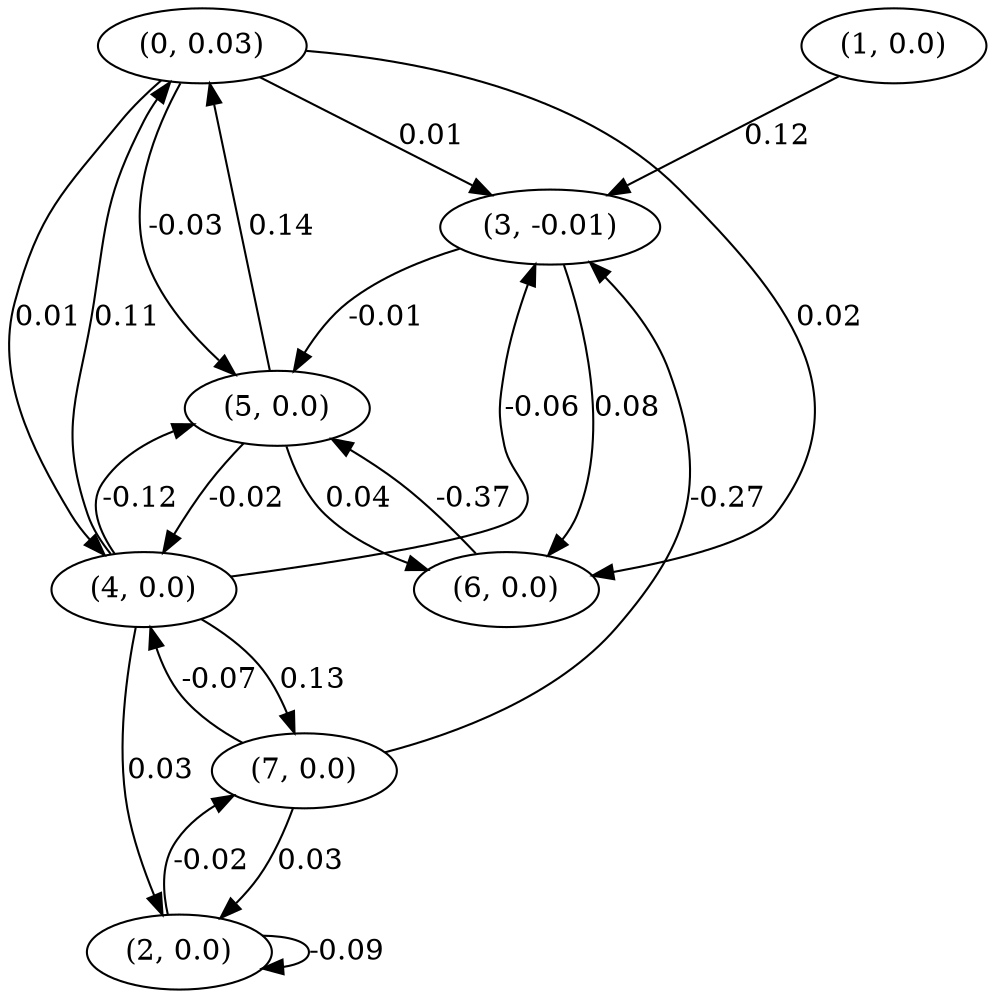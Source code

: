 digraph {
    0 [ label = "(0, 0.03)" ]
    1 [ label = "(1, 0.0)" ]
    2 [ label = "(2, 0.0)" ]
    3 [ label = "(3, -0.01)" ]
    4 [ label = "(4, 0.0)" ]
    5 [ label = "(5, 0.0)" ]
    6 [ label = "(6, 0.0)" ]
    7 [ label = "(7, 0.0)" ]
    2 -> 2 [ label = "-0.09" ]
    4 -> 0 [ label = "0.11" ]
    5 -> 0 [ label = "0.14" ]
    4 -> 2 [ label = "0.03" ]
    7 -> 2 [ label = "0.03" ]
    0 -> 3 [ label = "0.01" ]
    1 -> 3 [ label = "0.12" ]
    4 -> 3 [ label = "-0.06" ]
    7 -> 3 [ label = "-0.27" ]
    0 -> 4 [ label = "0.01" ]
    5 -> 4 [ label = "-0.02" ]
    7 -> 4 [ label = "-0.07" ]
    0 -> 5 [ label = "-0.03" ]
    3 -> 5 [ label = "-0.01" ]
    4 -> 5 [ label = "-0.12" ]
    6 -> 5 [ label = "-0.37" ]
    0 -> 6 [ label = "0.02" ]
    3 -> 6 [ label = "0.08" ]
    5 -> 6 [ label = "0.04" ]
    2 -> 7 [ label = "-0.02" ]
    4 -> 7 [ label = "0.13" ]
}

